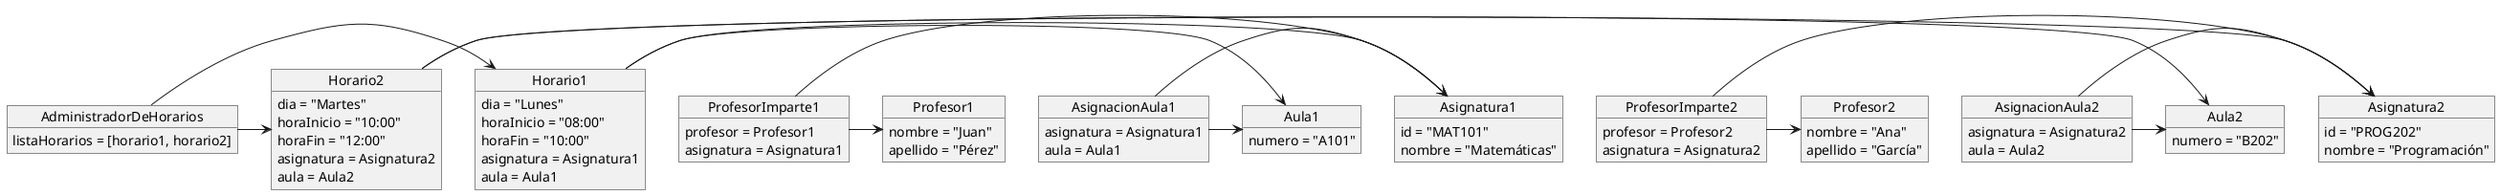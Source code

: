 @startuml
object AdministradorDeHorarios {
  listaHorarios = [horario1, horario2]
}

object Profesor1 {
  nombre = "Juan"
  apellido = "Pérez"
}

object Profesor2 {
  nombre = "Ana"
  apellido = "García"
}

object Asignatura1 {
  id = "MAT101"
  nombre = "Matemáticas"
}

object Asignatura2 {
  id = "PROG202"
  nombre = "Programación"
}

object Aula1 {
  numero = "A101"
}

object Aula2 {
  numero = "B202"
}

object Horario1 {
  dia = "Lunes"
  horaInicio = "08:00"
  horaFin = "10:00"
  asignatura = Asignatura1
  aula = Aula1
}

object Horario2 {
  dia = "Martes"
  horaInicio = "10:00"
  horaFin = "12:00"
  asignatura = Asignatura2
  aula = Aula2
}

object ProfesorImparte1 {
  profesor = Profesor1
  asignatura = Asignatura1
}

object ProfesorImparte2 {
  profesor = Profesor2
  asignatura = Asignatura2
}

object AsignacionAula1 {
  asignatura = Asignatura1
  aula = Aula1
}

object AsignacionAula2 {
  asignatura = Asignatura2
  aula = Aula2
}

AdministradorDeHorarios -> Horario1
AdministradorDeHorarios -> Horario2

ProfesorImparte1 -> Profesor1
ProfesorImparte1 -> Asignatura1

ProfesorImparte2 -> Profesor2
ProfesorImparte2 -> Asignatura2

AsignacionAula1 -> Asignatura1
AsignacionAula1 -> Aula1

AsignacionAula2 -> Asignatura2
AsignacionAula2 -> Aula2

Horario1 -> Asignatura1
Horario1 -> Aula1

Horario2 -> Asignatura2
Horario2 -> Aula2

@enduml
